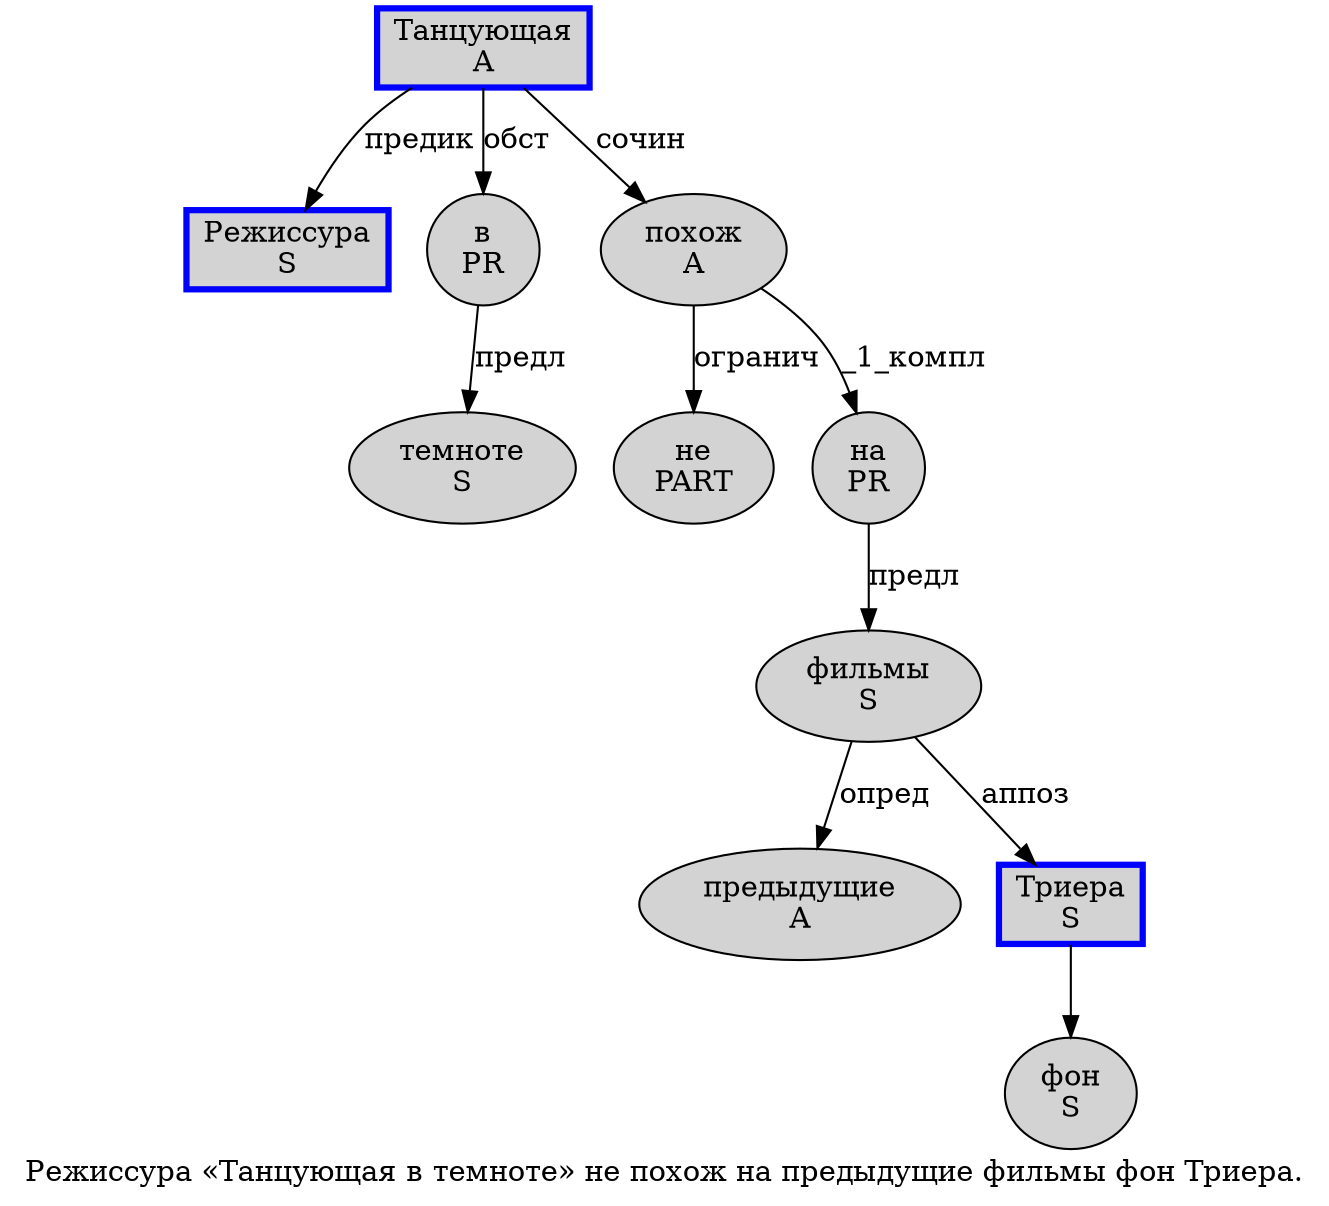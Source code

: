 digraph SENTENCE_1325 {
	graph [label="Режиссура «Танцующая в темноте» не похож на предыдущие фильмы фон Триера."]
	node [style=filled]
		0 [label="Режиссура
S" color=blue fillcolor=lightgray penwidth=3 shape=box]
		2 [label="Танцующая
A" color=blue fillcolor=lightgray penwidth=3 shape=box]
		3 [label="в
PR" color="" fillcolor=lightgray penwidth=1 shape=ellipse]
		4 [label="темноте
S" color="" fillcolor=lightgray penwidth=1 shape=ellipse]
		6 [label="не
PART" color="" fillcolor=lightgray penwidth=1 shape=ellipse]
		7 [label="похож
A" color="" fillcolor=lightgray penwidth=1 shape=ellipse]
		8 [label="на
PR" color="" fillcolor=lightgray penwidth=1 shape=ellipse]
		9 [label="предыдущие
A" color="" fillcolor=lightgray penwidth=1 shape=ellipse]
		10 [label="фильмы
S" color="" fillcolor=lightgray penwidth=1 shape=ellipse]
		11 [label="фон
S" color="" fillcolor=lightgray penwidth=1 shape=ellipse]
		12 [label="Триера
S" color=blue fillcolor=lightgray penwidth=3 shape=box]
			8 -> 10 [label="предл"]
			7 -> 6 [label="огранич"]
			7 -> 8 [label="_1_компл"]
			10 -> 9 [label="опред"]
			10 -> 12 [label="аппоз"]
			2 -> 0 [label="предик"]
			2 -> 3 [label="обст"]
			2 -> 7 [label="сочин"]
			3 -> 4 [label="предл"]
			12 -> 11
}
